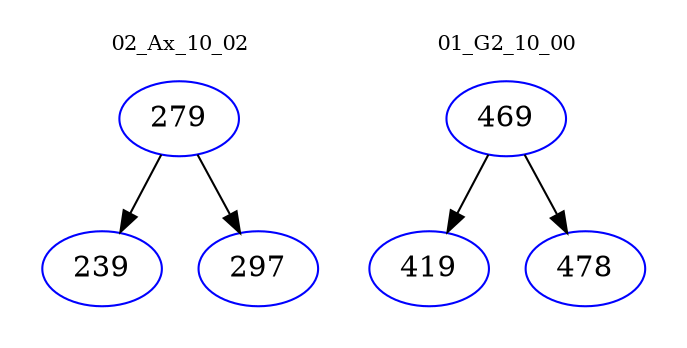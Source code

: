 digraph{
subgraph cluster_0 {
color = white
label = "02_Ax_10_02";
fontsize=10;
T0_279 [label="279", color="blue"]
T0_279 -> T0_239 [color="black"]
T0_239 [label="239", color="blue"]
T0_279 -> T0_297 [color="black"]
T0_297 [label="297", color="blue"]
}
subgraph cluster_1 {
color = white
label = "01_G2_10_00";
fontsize=10;
T1_469 [label="469", color="blue"]
T1_469 -> T1_419 [color="black"]
T1_419 [label="419", color="blue"]
T1_469 -> T1_478 [color="black"]
T1_478 [label="478", color="blue"]
}
}
